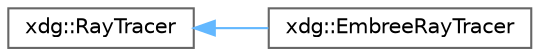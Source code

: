 digraph "Graphical Class Hierarchy"
{
 // LATEX_PDF_SIZE
  bgcolor="transparent";
  edge [fontname=Helvetica,fontsize=10,labelfontname=Helvetica,labelfontsize=10];
  node [fontname=Helvetica,fontsize=10,shape=box,height=0.2,width=0.4];
  rankdir="LR";
  Node0 [id="Node000000",label="xdg::RayTracer",height=0.2,width=0.4,color="grey40", fillcolor="white", style="filled",URL="$classxdg_1_1RayTracer.html",tooltip=" "];
  Node0 -> Node1 [id="edge8_Node000000_Node000001",dir="back",color="steelblue1",style="solid",tooltip=" "];
  Node1 [id="Node000001",label="xdg::EmbreeRayTracer",height=0.2,width=0.4,color="grey40", fillcolor="white", style="filled",URL="$classxdg_1_1EmbreeRayTracer.html",tooltip=" "];
}
